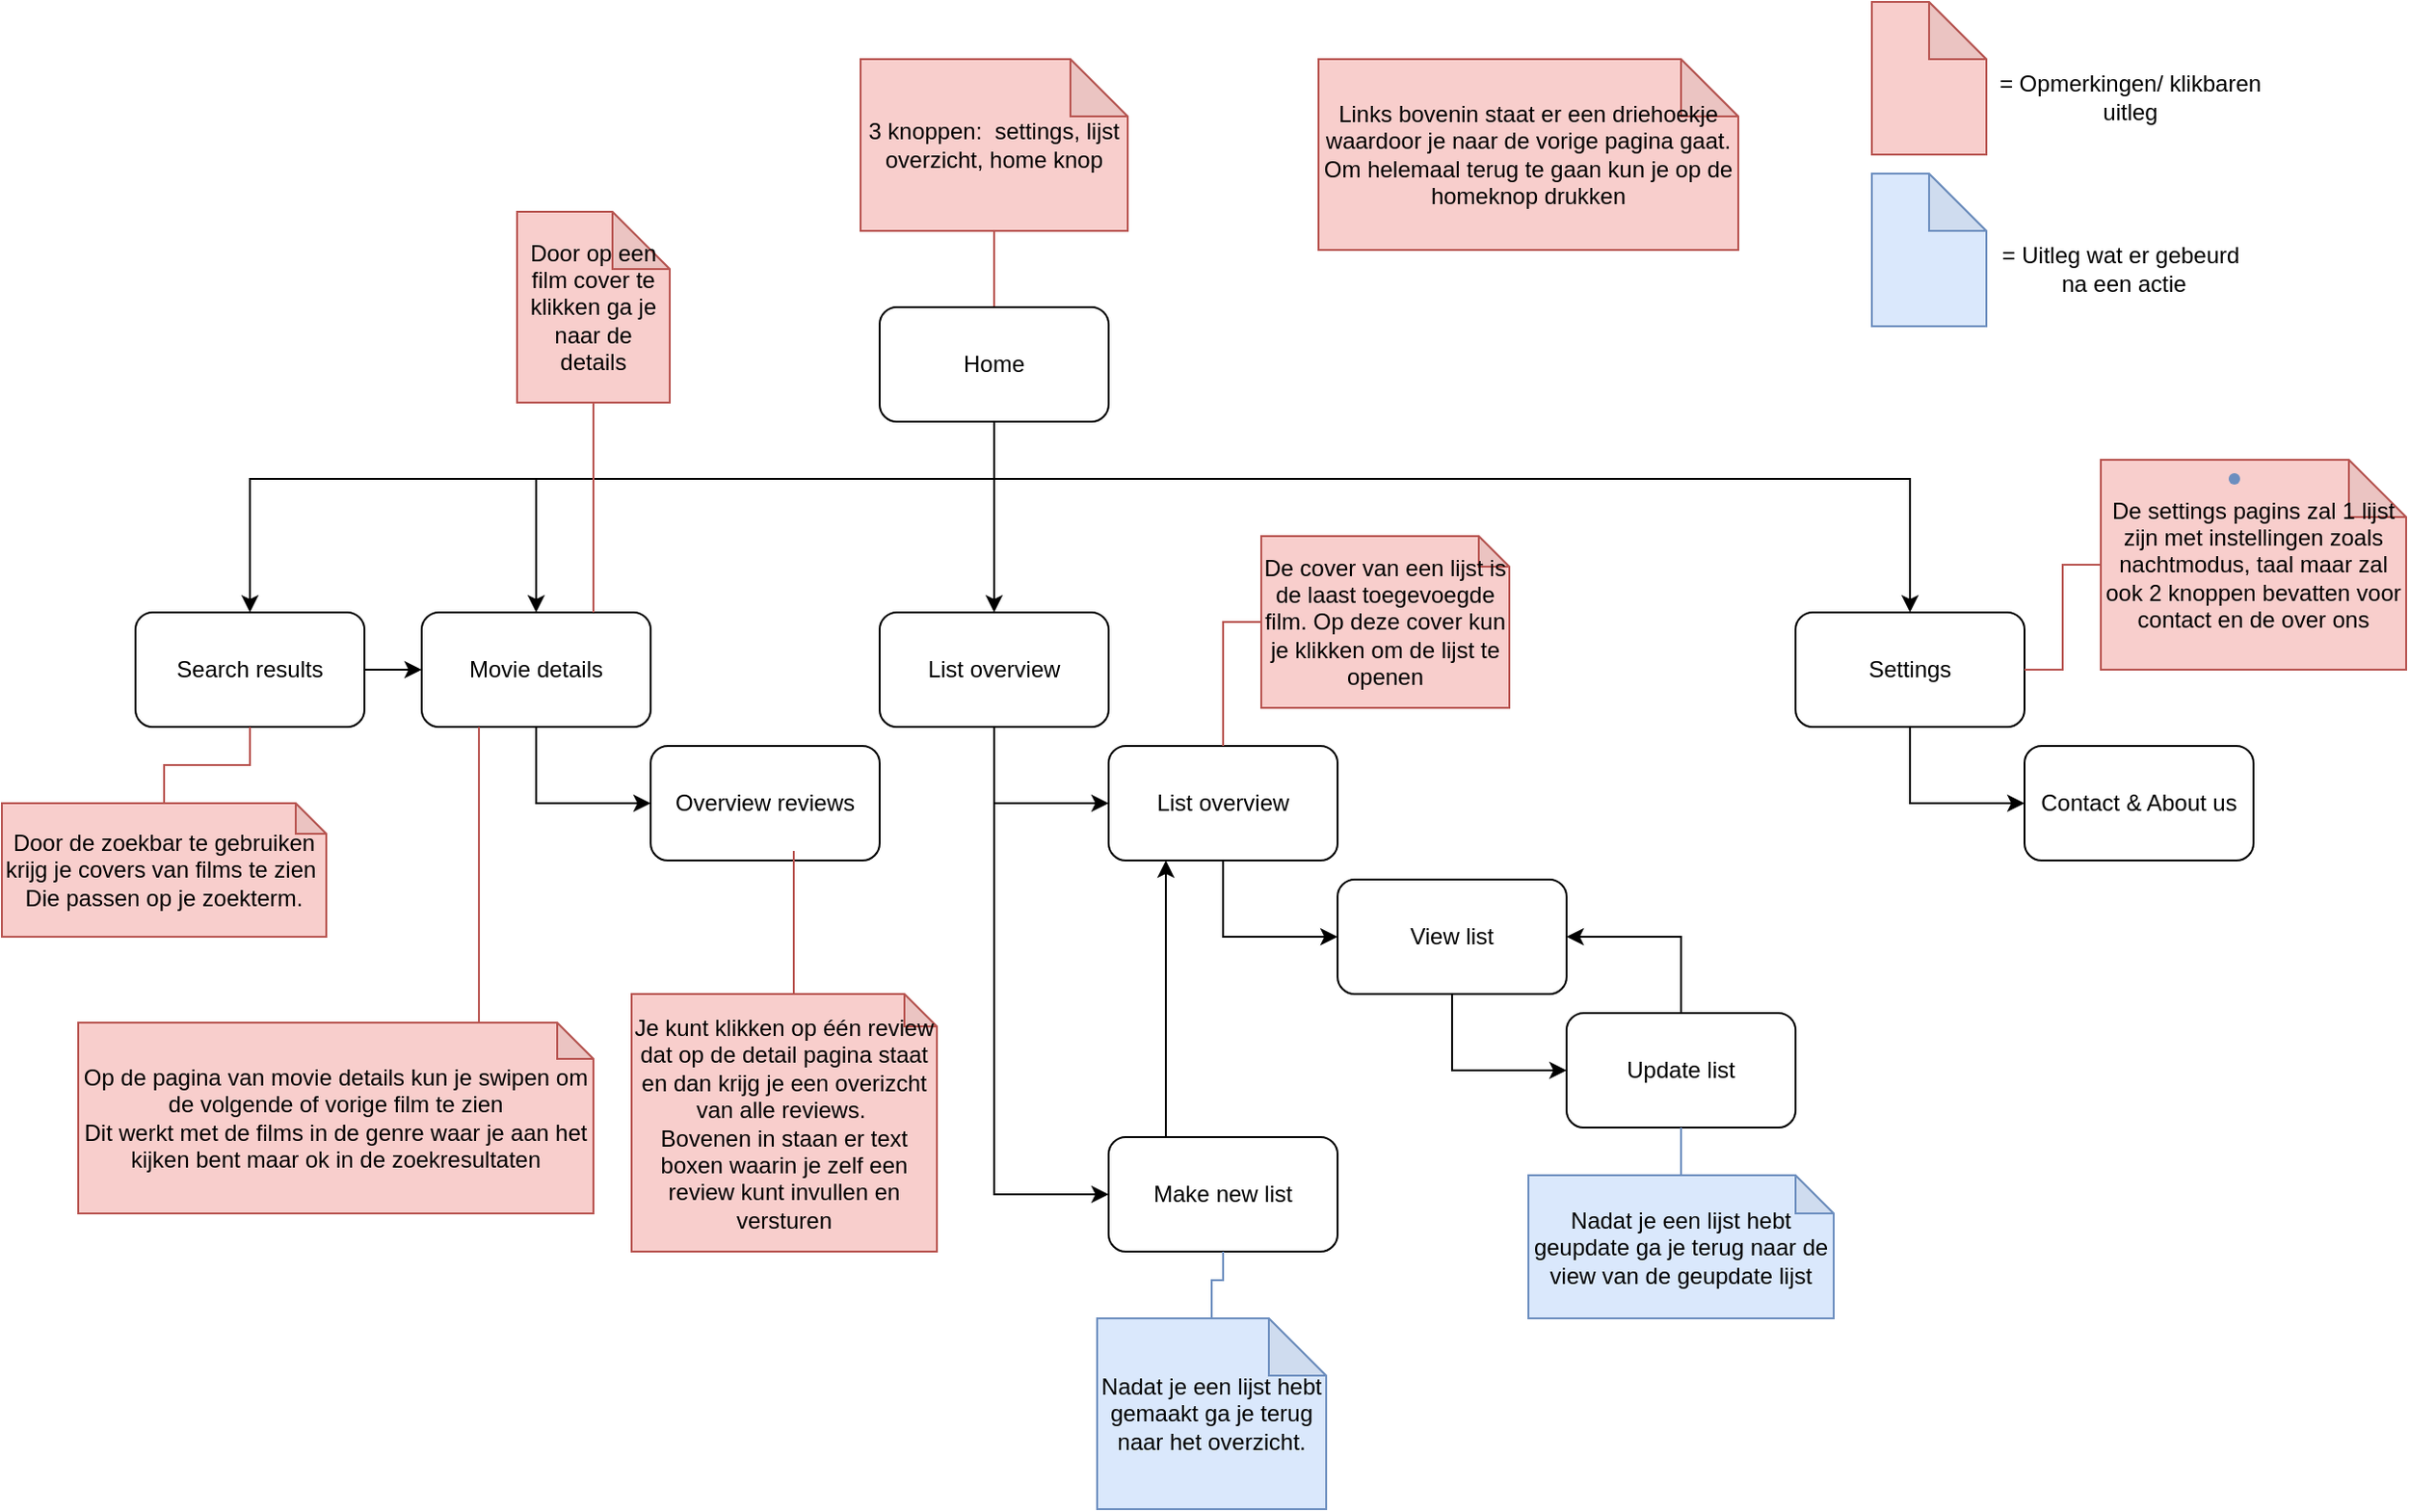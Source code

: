 <mxfile version="20.8.10" type="device"><diagram name="Page-1" id="2xTjGt49arfZwJ_3kDhP"><mxGraphModel dx="2245" dy="2037" grid="1" gridSize="10" guides="1" tooltips="1" connect="1" arrows="1" fold="1" page="1" pageScale="1" pageWidth="827" pageHeight="1169" math="0" shadow="0"><root><mxCell id="0"/><mxCell id="1" parent="0"/><mxCell id="3z10bNuEV8qIHBSnkdf1-3" value="" style="edgeStyle=orthogonalEdgeStyle;rounded=0;orthogonalLoop=1;jettySize=auto;html=1;entryX=0.5;entryY=0;entryDx=0;entryDy=0;" parent="1" source="3z10bNuEV8qIHBSnkdf1-1" target="3z10bNuEV8qIHBSnkdf1-2" edge="1"><mxGeometry relative="1" as="geometry"><Array as="points"><mxPoint x="300" y="200"/><mxPoint x="60" y="200"/></Array></mxGeometry></mxCell><mxCell id="3z10bNuEV8qIHBSnkdf1-5" value="" style="edgeStyle=orthogonalEdgeStyle;rounded=0;orthogonalLoop=1;jettySize=auto;html=1;" parent="1" source="3z10bNuEV8qIHBSnkdf1-1" target="3z10bNuEV8qIHBSnkdf1-4" edge="1"><mxGeometry relative="1" as="geometry"/></mxCell><mxCell id="3z10bNuEV8qIHBSnkdf1-25" style="edgeStyle=orthogonalEdgeStyle;rounded=0;orthogonalLoop=1;jettySize=auto;html=1;entryX=0.5;entryY=0;entryDx=0;entryDy=0;" parent="1" source="3z10bNuEV8qIHBSnkdf1-1" target="3z10bNuEV8qIHBSnkdf1-24" edge="1"><mxGeometry relative="1" as="geometry"><Array as="points"><mxPoint x="300" y="200"/><mxPoint x="780" y="200"/></Array></mxGeometry></mxCell><mxCell id="3z10bNuEV8qIHBSnkdf1-38" style="edgeStyle=orthogonalEdgeStyle;rounded=0;orthogonalLoop=1;jettySize=auto;html=1;entryX=0.5;entryY=0;entryDx=0;entryDy=0;" parent="1" source="3z10bNuEV8qIHBSnkdf1-1" target="3z10bNuEV8qIHBSnkdf1-37" edge="1"><mxGeometry relative="1" as="geometry"><Array as="points"><mxPoint x="300" y="200"/><mxPoint x="-90" y="200"/></Array></mxGeometry></mxCell><mxCell id="wfcJ-R8EH8oL7vJ8yhLE-2" style="edgeStyle=orthogonalEdgeStyle;rounded=0;orthogonalLoop=1;jettySize=auto;html=1;endArrow=none;endFill=0;fillColor=#f8cecc;strokeColor=#b85450;" parent="1" source="3z10bNuEV8qIHBSnkdf1-1" target="wfcJ-R8EH8oL7vJ8yhLE-1" edge="1"><mxGeometry relative="1" as="geometry"/></mxCell><mxCell id="3z10bNuEV8qIHBSnkdf1-1" value="Home" style="rounded=1;whiteSpace=wrap;html=1;" parent="1" vertex="1"><mxGeometry x="240" y="110" width="120" height="60" as="geometry"/></mxCell><mxCell id="3z10bNuEV8qIHBSnkdf1-21" value="" style="edgeStyle=orthogonalEdgeStyle;rounded=0;orthogonalLoop=1;jettySize=auto;html=1;entryX=0;entryY=0.5;entryDx=0;entryDy=0;" parent="1" source="3z10bNuEV8qIHBSnkdf1-2" target="3z10bNuEV8qIHBSnkdf1-20" edge="1"><mxGeometry relative="1" as="geometry"/></mxCell><mxCell id="3z10bNuEV8qIHBSnkdf1-2" value="Movie details" style="rounded=1;whiteSpace=wrap;html=1;" parent="1" vertex="1"><mxGeometry y="270" width="120" height="60" as="geometry"/></mxCell><mxCell id="3z10bNuEV8qIHBSnkdf1-8" value="" style="edgeStyle=orthogonalEdgeStyle;rounded=0;orthogonalLoop=1;jettySize=auto;html=1;entryX=0;entryY=0.5;entryDx=0;entryDy=0;" parent="1" source="3z10bNuEV8qIHBSnkdf1-4" target="3z10bNuEV8qIHBSnkdf1-7" edge="1"><mxGeometry relative="1" as="geometry"/></mxCell><mxCell id="3z10bNuEV8qIHBSnkdf1-10" value="" style="edgeStyle=orthogonalEdgeStyle;rounded=0;orthogonalLoop=1;jettySize=auto;html=1;entryX=0;entryY=0.5;entryDx=0;entryDy=0;" parent="1" source="3z10bNuEV8qIHBSnkdf1-4" target="3z10bNuEV8qIHBSnkdf1-9" edge="1"><mxGeometry relative="1" as="geometry"/></mxCell><mxCell id="3z10bNuEV8qIHBSnkdf1-4" value="List overview" style="rounded=1;whiteSpace=wrap;html=1;" parent="1" vertex="1"><mxGeometry x="240" y="270" width="120" height="60" as="geometry"/></mxCell><mxCell id="qnQ3BEX-EelWU0rFmiq3-3" style="edgeStyle=orthogonalEdgeStyle;rounded=0;orthogonalLoop=1;jettySize=auto;html=1;entryX=0;entryY=0.5;entryDx=0;entryDy=0;" parent="1" source="3z10bNuEV8qIHBSnkdf1-7" target="qnQ3BEX-EelWU0rFmiq3-1" edge="1"><mxGeometry relative="1" as="geometry"/></mxCell><mxCell id="3z10bNuEV8qIHBSnkdf1-7" value="List overview" style="rounded=1;whiteSpace=wrap;html=1;" parent="1" vertex="1"><mxGeometry x="360" y="340" width="120" height="60" as="geometry"/></mxCell><mxCell id="wfcJ-R8EH8oL7vJ8yhLE-19" style="edgeStyle=orthogonalEdgeStyle;rounded=0;orthogonalLoop=1;jettySize=auto;html=1;entryX=0.25;entryY=1;entryDx=0;entryDy=0;endArrow=classic;endFill=1;exitX=0.25;exitY=0;exitDx=0;exitDy=0;" parent="1" source="3z10bNuEV8qIHBSnkdf1-9" target="3z10bNuEV8qIHBSnkdf1-7" edge="1"><mxGeometry relative="1" as="geometry"/></mxCell><mxCell id="3z10bNuEV8qIHBSnkdf1-9" value="Make new list" style="rounded=1;whiteSpace=wrap;html=1;" parent="1" vertex="1"><mxGeometry x="360" y="545" width="120" height="60" as="geometry"/></mxCell><mxCell id="wfcJ-R8EH8oL7vJ8yhLE-23" style="edgeStyle=orthogonalEdgeStyle;rounded=0;orthogonalLoop=1;jettySize=auto;html=1;entryX=1;entryY=0.5;entryDx=0;entryDy=0;endArrow=classic;endFill=1;" parent="1" source="3z10bNuEV8qIHBSnkdf1-14" target="qnQ3BEX-EelWU0rFmiq3-1" edge="1"><mxGeometry relative="1" as="geometry"/></mxCell><mxCell id="3z10bNuEV8qIHBSnkdf1-14" value="Update list" style="rounded=1;whiteSpace=wrap;html=1;" parent="1" vertex="1"><mxGeometry x="600" y="480" width="120" height="60" as="geometry"/></mxCell><mxCell id="3z10bNuEV8qIHBSnkdf1-20" value="Overview reviews" style="rounded=1;whiteSpace=wrap;html=1;" parent="1" vertex="1"><mxGeometry x="120" y="340" width="120" height="60" as="geometry"/></mxCell><mxCell id="wfcJ-R8EH8oL7vJ8yhLE-3" style="edgeStyle=orthogonalEdgeStyle;rounded=0;orthogonalLoop=1;jettySize=auto;html=1;entryX=0;entryY=0.5;entryDx=0;entryDy=0;endArrow=classic;endFill=1;" parent="1" source="3z10bNuEV8qIHBSnkdf1-24" target="3z10bNuEV8qIHBSnkdf1-33" edge="1"><mxGeometry relative="1" as="geometry"/></mxCell><mxCell id="3z10bNuEV8qIHBSnkdf1-24" value="Settings" style="rounded=1;whiteSpace=wrap;html=1;" parent="1" vertex="1"><mxGeometry x="720" y="270" width="120" height="60" as="geometry"/></mxCell><mxCell id="3z10bNuEV8qIHBSnkdf1-33" value="Contact &amp;amp; About us" style="rounded=1;whiteSpace=wrap;html=1;" parent="1" vertex="1"><mxGeometry x="840" y="340" width="120" height="60" as="geometry"/></mxCell><mxCell id="3z10bNuEV8qIHBSnkdf1-39" value="" style="edgeStyle=orthogonalEdgeStyle;rounded=0;orthogonalLoop=1;jettySize=auto;html=1;" parent="1" source="3z10bNuEV8qIHBSnkdf1-37" target="3z10bNuEV8qIHBSnkdf1-2" edge="1"><mxGeometry relative="1" as="geometry"/></mxCell><mxCell id="3z10bNuEV8qIHBSnkdf1-37" value="Search results" style="rounded=1;whiteSpace=wrap;html=1;" parent="1" vertex="1"><mxGeometry x="-150" y="270" width="120" height="60" as="geometry"/></mxCell><mxCell id="qnQ3BEX-EelWU0rFmiq3-4" style="edgeStyle=orthogonalEdgeStyle;rounded=0;orthogonalLoop=1;jettySize=auto;html=1;entryX=0;entryY=0.5;entryDx=0;entryDy=0;" parent="1" source="qnQ3BEX-EelWU0rFmiq3-1" target="3z10bNuEV8qIHBSnkdf1-14" edge="1"><mxGeometry relative="1" as="geometry"/></mxCell><mxCell id="qnQ3BEX-EelWU0rFmiq3-1" value="View list" style="rounded=1;whiteSpace=wrap;html=1;" parent="1" vertex="1"><mxGeometry x="480" y="410" width="120" height="60" as="geometry"/></mxCell><mxCell id="wfcJ-R8EH8oL7vJ8yhLE-1" value="3 knoppen:&amp;nbsp; settings, lijst overzicht, home knop" style="shape=note;whiteSpace=wrap;html=1;backgroundOutline=1;darkOpacity=0.05;fillColor=#f8cecc;strokeColor=#b85450;" parent="1" vertex="1"><mxGeometry x="230" y="-20" width="140" height="90" as="geometry"/></mxCell><mxCell id="wfcJ-R8EH8oL7vJ8yhLE-6" style="edgeStyle=orthogonalEdgeStyle;rounded=0;orthogonalLoop=1;jettySize=auto;html=1;entryX=0.75;entryY=0;entryDx=0;entryDy=0;endArrow=none;endFill=0;fillColor=#f8cecc;strokeColor=#b85450;" parent="1" source="wfcJ-R8EH8oL7vJ8yhLE-5" target="3z10bNuEV8qIHBSnkdf1-2" edge="1"><mxGeometry relative="1" as="geometry"/></mxCell><mxCell id="wfcJ-R8EH8oL7vJ8yhLE-5" value="Door op een film cover te klikken ga je naar de details" style="shape=note;whiteSpace=wrap;html=1;backgroundOutline=1;darkOpacity=0.05;fillColor=#f8cecc;strokeColor=#b85450;" parent="1" vertex="1"><mxGeometry x="50" y="60" width="80" height="100" as="geometry"/></mxCell><mxCell id="wfcJ-R8EH8oL7vJ8yhLE-8" style="edgeStyle=orthogonalEdgeStyle;rounded=0;orthogonalLoop=1;jettySize=auto;html=1;entryX=0.5;entryY=1;entryDx=0;entryDy=0;endArrow=none;endFill=0;fillColor=#f8cecc;strokeColor=#b85450;" parent="1" source="wfcJ-R8EH8oL7vJ8yhLE-7" target="3z10bNuEV8qIHBSnkdf1-37" edge="1"><mxGeometry relative="1" as="geometry"/></mxCell><mxCell id="wfcJ-R8EH8oL7vJ8yhLE-7" value="Door de zoekbar te gebruiken&lt;br&gt;krijg je covers van films te zien&amp;nbsp;&lt;br&gt;Die passen op je zoekterm." style="shape=note;whiteSpace=wrap;html=1;backgroundOutline=1;darkOpacity=0.05;size=16;fillColor=#f8cecc;strokeColor=#b85450;" parent="1" vertex="1"><mxGeometry x="-220" y="370" width="170" height="70" as="geometry"/></mxCell><mxCell id="wfcJ-R8EH8oL7vJ8yhLE-9" value="Links bovenin staat er een driehoekje waardoor je naar de vorige pagina gaat.&lt;br&gt;Om helemaal terug te gaan kun je op de homeknop drukken" style="shape=note;whiteSpace=wrap;html=1;backgroundOutline=1;darkOpacity=0.05;fillColor=#f8cecc;strokeColor=#b85450;" parent="1" vertex="1"><mxGeometry x="470" y="-20" width="220" height="100" as="geometry"/></mxCell><mxCell id="wfcJ-R8EH8oL7vJ8yhLE-13" style="edgeStyle=orthogonalEdgeStyle;rounded=0;orthogonalLoop=1;jettySize=auto;html=1;endArrow=none;endFill=0;fillColor=#f8cecc;strokeColor=#b85450;" parent="1" source="wfcJ-R8EH8oL7vJ8yhLE-10" target="3z10bNuEV8qIHBSnkdf1-24" edge="1"><mxGeometry relative="1" as="geometry"/></mxCell><mxCell id="wfcJ-R8EH8oL7vJ8yhLE-10" value="De settings pagins zal 1 lijst zijn met instellingen zoals nachtmodus, taal maar zal ook 2 knoppen bevatten voor contact en de over ons" style="shape=note;whiteSpace=wrap;html=1;backgroundOutline=1;darkOpacity=0.05;fillColor=#f8cecc;strokeColor=#b85450;" parent="1" vertex="1"><mxGeometry x="880" y="190" width="160" height="110" as="geometry"/></mxCell><mxCell id="wfcJ-R8EH8oL7vJ8yhLE-12" style="edgeStyle=orthogonalEdgeStyle;rounded=0;orthogonalLoop=1;jettySize=auto;html=1;entryX=0.25;entryY=1;entryDx=0;entryDy=0;endArrow=none;endFill=0;fillColor=#f8cecc;strokeColor=#b85450;" parent="1" source="wfcJ-R8EH8oL7vJ8yhLE-11" target="3z10bNuEV8qIHBSnkdf1-2" edge="1"><mxGeometry relative="1" as="geometry"><Array as="points"><mxPoint x="30" y="470"/><mxPoint x="30" y="470"/></Array></mxGeometry></mxCell><mxCell id="wfcJ-R8EH8oL7vJ8yhLE-11" value="Op de pagina van movie details kun je swipen om de volgende of vorige film te zien&lt;br&gt;Dit werkt met de films in de genre waar je aan het kijken bent maar ok in de zoekresultaten" style="shape=note;whiteSpace=wrap;html=1;backgroundOutline=1;darkOpacity=0.05;size=19;fillColor=#f8cecc;strokeColor=#b85450;" parent="1" vertex="1"><mxGeometry x="-180" y="485" width="270" height="100" as="geometry"/></mxCell><mxCell id="wfcJ-R8EH8oL7vJ8yhLE-15" style="edgeStyle=orthogonalEdgeStyle;rounded=0;orthogonalLoop=1;jettySize=auto;html=1;entryX=0.5;entryY=0;entryDx=0;entryDy=0;endArrow=none;endFill=0;fillColor=#f8cecc;strokeColor=#b85450;" parent="1" source="wfcJ-R8EH8oL7vJ8yhLE-14" target="3z10bNuEV8qIHBSnkdf1-7" edge="1"><mxGeometry relative="1" as="geometry"><Array as="points"><mxPoint x="420" y="275"/></Array></mxGeometry></mxCell><mxCell id="wfcJ-R8EH8oL7vJ8yhLE-14" value="De cover van een lijst is de laast toegevoegde film. Op deze cover kun je klikken om de lijst te openen" style="shape=note;whiteSpace=wrap;html=1;backgroundOutline=1;darkOpacity=0.05;fillColor=#f8cecc;strokeColor=#b85450;size=16;" parent="1" vertex="1"><mxGeometry x="440" y="230" width="130" height="90" as="geometry"/></mxCell><mxCell id="wfcJ-R8EH8oL7vJ8yhLE-17" style="edgeStyle=orthogonalEdgeStyle;rounded=0;orthogonalLoop=1;jettySize=auto;html=1;entryX=0.625;entryY=0.917;entryDx=0;entryDy=0;entryPerimeter=0;endArrow=none;endFill=0;fillColor=#f8cecc;strokeColor=#b85450;" parent="1" source="wfcJ-R8EH8oL7vJ8yhLE-16" target="3z10bNuEV8qIHBSnkdf1-20" edge="1"><mxGeometry relative="1" as="geometry"><Array as="points"><mxPoint x="195" y="450"/><mxPoint x="195" y="450"/></Array></mxGeometry></mxCell><mxCell id="wfcJ-R8EH8oL7vJ8yhLE-16" value="Je kunt klikken op één review dat op de detail pagina staat en dan krijg je een overizcht van alle reviews.&amp;nbsp;&lt;br&gt;Bovenen in staan er text boxen waarin je zelf een review kunt invullen en versturen" style="shape=note;whiteSpace=wrap;html=1;backgroundOutline=1;darkOpacity=0.05;fillColor=#f8cecc;strokeColor=#b85450;size=17;" parent="1" vertex="1"><mxGeometry x="110" y="470" width="160" height="135" as="geometry"/></mxCell><mxCell id="wfcJ-R8EH8oL7vJ8yhLE-20" value="" style="edgeStyle=orthogonalEdgeStyle;rounded=0;orthogonalLoop=1;jettySize=auto;html=1;endArrow=none;endFill=0;fillColor=#dae8fc;strokeColor=#6c8ebf;" parent="1" source="wfcJ-R8EH8oL7vJ8yhLE-18" target="3z10bNuEV8qIHBSnkdf1-9" edge="1"><mxGeometry relative="1" as="geometry"/></mxCell><mxCell id="wfcJ-R8EH8oL7vJ8yhLE-18" value="Nadat je een lijst hebt gemaakt ga je terug naar het overzicht." style="shape=note;whiteSpace=wrap;html=1;backgroundOutline=1;darkOpacity=0.05;fillColor=#dae8fc;strokeColor=#6c8ebf;" parent="1" vertex="1"><mxGeometry x="354" y="640" width="120" height="100" as="geometry"/></mxCell><mxCell id="wfcJ-R8EH8oL7vJ8yhLE-22" value="" style="edgeStyle=orthogonalEdgeStyle;rounded=0;orthogonalLoop=1;jettySize=auto;html=1;endArrow=none;endFill=0;fillColor=#dae8fc;strokeColor=#6c8ebf;" parent="1" source="wfcJ-R8EH8oL7vJ8yhLE-21" target="3z10bNuEV8qIHBSnkdf1-14" edge="1"><mxGeometry relative="1" as="geometry"/></mxCell><mxCell id="wfcJ-R8EH8oL7vJ8yhLE-21" value="Nadat je een lijst hebt geupdate ga je terug naar de view van de geupdate lijst" style="shape=note;whiteSpace=wrap;html=1;backgroundOutline=1;darkOpacity=0.05;fillColor=#dae8fc;strokeColor=#6c8ebf;size=20;" parent="1" vertex="1"><mxGeometry x="580" y="565" width="160" height="75" as="geometry"/></mxCell><mxCell id="a3qfSm2v2Qwn9rgtARdE-1" value="" style="shape=note;whiteSpace=wrap;html=1;backgroundOutline=1;darkOpacity=0.05;fillColor=#f8cecc;strokeColor=#b85450;" parent="1" vertex="1"><mxGeometry x="760" y="-50" width="60" height="80" as="geometry"/></mxCell><mxCell id="a3qfSm2v2Qwn9rgtARdE-2" value="" style="shape=note;whiteSpace=wrap;html=1;backgroundOutline=1;darkOpacity=0.05;fillColor=#dae8fc;strokeColor=#6c8ebf;" parent="1" vertex="1"><mxGeometry x="760" y="40" width="60" height="80" as="geometry"/></mxCell><mxCell id="a3qfSm2v2Qwn9rgtARdE-3" value="= Opmerkingen/ klikbaren &lt;br&gt;uitleg" style="text;html=1;align=center;verticalAlign=middle;resizable=0;points=[];autosize=1;strokeColor=none;fillColor=none;" parent="1" vertex="1"><mxGeometry x="815" y="-20" width="160" height="40" as="geometry"/></mxCell><mxCell id="a3qfSm2v2Qwn9rgtARdE-5" value="" style="shape=waypoint;sketch=0;size=6;pointerEvents=1;points=[];fillColor=#dae8fc;resizable=0;rotatable=0;perimeter=centerPerimeter;snapToPoint=1;strokeColor=#6c8ebf;" parent="1" vertex="1"><mxGeometry x="940" y="190" width="20" height="20" as="geometry"/></mxCell><mxCell id="a3qfSm2v2Qwn9rgtARdE-6" value="= Uitleg wat er gebeurd&lt;br&gt;&amp;nbsp;na een actie" style="text;html=1;align=center;verticalAlign=middle;resizable=0;points=[];autosize=1;strokeColor=none;fillColor=none;" parent="1" vertex="1"><mxGeometry x="815" y="70" width="150" height="40" as="geometry"/></mxCell></root></mxGraphModel></diagram></mxfile>
